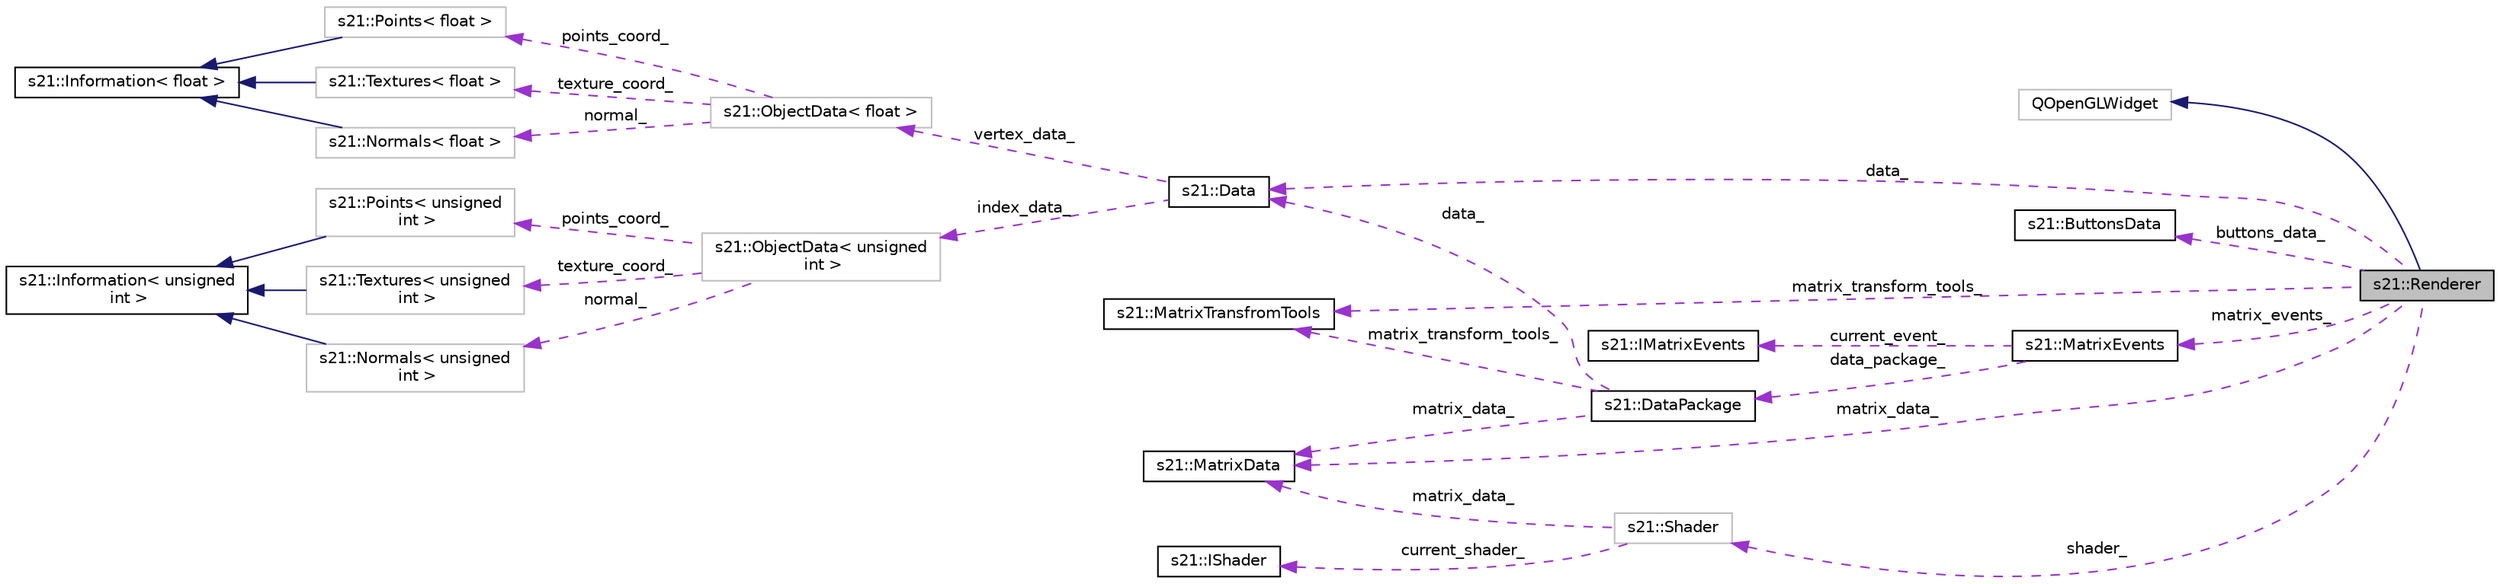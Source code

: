 digraph "s21::Renderer"
{
 // LATEX_PDF_SIZE
  edge [fontname="Helvetica",fontsize="10",labelfontname="Helvetica",labelfontsize="10"];
  node [fontname="Helvetica",fontsize="10",shape=record];
  rankdir="LR";
  Node1 [label="s21::Renderer",height=0.2,width=0.4,color="black", fillcolor="grey75", style="filled", fontcolor="black",tooltip="The class responsible for working with rendering."];
  Node2 -> Node1 [dir="back",color="midnightblue",fontsize="10",style="solid",fontname="Helvetica"];
  Node2 [label="QOpenGLWidget",height=0.2,width=0.4,color="grey75", fillcolor="white", style="filled",tooltip=" "];
  Node3 -> Node1 [dir="back",color="darkorchid3",fontsize="10",style="dashed",label=" data_" ,fontname="Helvetica"];
  Node3 [label="s21::Data",height=0.2,width=0.4,color="black", fillcolor="white", style="filled",URL="$classs21_1_1Data.html",tooltip="The class is a global storage that provides work with all the output of the parser."];
  Node4 -> Node3 [dir="back",color="darkorchid3",fontsize="10",style="dashed",label=" vertex_data_" ,fontname="Helvetica"];
  Node4 [label="s21::ObjectData\< float \>",height=0.2,width=0.4,color="grey75", fillcolor="white", style="filled",URL="$classs21_1_1ObjectData.html",tooltip=" "];
  Node5 -> Node4 [dir="back",color="darkorchid3",fontsize="10",style="dashed",label=" points_coord_" ,fontname="Helvetica"];
  Node5 [label="s21::Points\< float \>",height=0.2,width=0.4,color="grey75", fillcolor="white", style="filled",URL="$classs21_1_1Points.html",tooltip=" "];
  Node6 -> Node5 [dir="back",color="midnightblue",fontsize="10",style="solid",fontname="Helvetica"];
  Node6 [label="s21::Information\< float \>",height=0.2,width=0.4,color="black", fillcolor="white", style="filled",URL="$classs21_1_1Information.html",tooltip=" "];
  Node7 -> Node4 [dir="back",color="darkorchid3",fontsize="10",style="dashed",label=" texture_coord_" ,fontname="Helvetica"];
  Node7 [label="s21::Textures\< float \>",height=0.2,width=0.4,color="grey75", fillcolor="white", style="filled",URL="$classs21_1_1Textures.html",tooltip=" "];
  Node6 -> Node7 [dir="back",color="midnightblue",fontsize="10",style="solid",fontname="Helvetica"];
  Node8 -> Node4 [dir="back",color="darkorchid3",fontsize="10",style="dashed",label=" normal_" ,fontname="Helvetica"];
  Node8 [label="s21::Normals\< float \>",height=0.2,width=0.4,color="grey75", fillcolor="white", style="filled",URL="$classs21_1_1Normals.html",tooltip=" "];
  Node6 -> Node8 [dir="back",color="midnightblue",fontsize="10",style="solid",fontname="Helvetica"];
  Node9 -> Node3 [dir="back",color="darkorchid3",fontsize="10",style="dashed",label=" index_data_" ,fontname="Helvetica"];
  Node9 [label="s21::ObjectData\< unsigned\l int \>",height=0.2,width=0.4,color="grey75", fillcolor="white", style="filled",URL="$classs21_1_1ObjectData.html",tooltip=" "];
  Node10 -> Node9 [dir="back",color="darkorchid3",fontsize="10",style="dashed",label=" points_coord_" ,fontname="Helvetica"];
  Node10 [label="s21::Points\< unsigned\l int \>",height=0.2,width=0.4,color="grey75", fillcolor="white", style="filled",URL="$classs21_1_1Points.html",tooltip=" "];
  Node11 -> Node10 [dir="back",color="midnightblue",fontsize="10",style="solid",fontname="Helvetica"];
  Node11 [label="s21::Information\< unsigned\l int \>",height=0.2,width=0.4,color="black", fillcolor="white", style="filled",URL="$classs21_1_1Information.html",tooltip=" "];
  Node12 -> Node9 [dir="back",color="darkorchid3",fontsize="10",style="dashed",label=" texture_coord_" ,fontname="Helvetica"];
  Node12 [label="s21::Textures\< unsigned\l int \>",height=0.2,width=0.4,color="grey75", fillcolor="white", style="filled",URL="$classs21_1_1Textures.html",tooltip=" "];
  Node11 -> Node12 [dir="back",color="midnightblue",fontsize="10",style="solid",fontname="Helvetica"];
  Node13 -> Node9 [dir="back",color="darkorchid3",fontsize="10",style="dashed",label=" normal_" ,fontname="Helvetica"];
  Node13 [label="s21::Normals\< unsigned\l int \>",height=0.2,width=0.4,color="grey75", fillcolor="white", style="filled",URL="$classs21_1_1Normals.html",tooltip=" "];
  Node11 -> Node13 [dir="back",color="midnightblue",fontsize="10",style="solid",fontname="Helvetica"];
  Node14 -> Node1 [dir="back",color="darkorchid3",fontsize="10",style="dashed",label=" buttons_data_" ,fontname="Helvetica"];
  Node14 [label="s21::ButtonsData",height=0.2,width=0.4,color="black", fillcolor="white", style="filled",URL="$structs21_1_1ButtonsData.html",tooltip="Stores transformation data received from the user interface."];
  Node15 -> Node1 [dir="back",color="darkorchid3",fontsize="10",style="dashed",label=" matrix_transform_tools_" ,fontname="Helvetica"];
  Node15 [label="s21::MatrixTransfromTools",height=0.2,width=0.4,color="black", fillcolor="white", style="filled",URL="$structs21_1_1MatrixTransfromTools.html",tooltip="Stores matrix transformation data."];
  Node16 -> Node1 [dir="back",color="darkorchid3",fontsize="10",style="dashed",label=" matrix_data_" ,fontname="Helvetica"];
  Node16 [label="s21::MatrixData",height=0.2,width=0.4,color="black", fillcolor="white", style="filled",URL="$structs21_1_1MatrixData.html",tooltip="Stores matrix data."];
  Node17 -> Node1 [dir="back",color="darkorchid3",fontsize="10",style="dashed",label=" shader_" ,fontname="Helvetica"];
  Node17 [label="s21::Shader",height=0.2,width=0.4,color="grey75", fillcolor="white", style="filled",URL="$classs21_1_1Shader.html",tooltip=" "];
  Node18 -> Node17 [dir="back",color="darkorchid3",fontsize="10",style="dashed",label=" current_shader_" ,fontname="Helvetica"];
  Node18 [label="s21::IShader",height=0.2,width=0.4,color="black", fillcolor="white", style="filled",URL="$classs21_1_1IShader.html",tooltip="An interface that implements the Shader class."];
  Node16 -> Node17 [dir="back",color="darkorchid3",fontsize="10",style="dashed",label=" matrix_data_" ,fontname="Helvetica"];
  Node19 -> Node1 [dir="back",color="darkorchid3",fontsize="10",style="dashed",label=" matrix_events_" ,fontname="Helvetica"];
  Node19 [label="s21::MatrixEvents",height=0.2,width=0.4,color="black", fillcolor="white", style="filled",URL="$classs21_1_1MatrixEvents.html",tooltip="A class that processes mouse input."];
  Node20 -> Node19 [dir="back",color="darkorchid3",fontsize="10",style="dashed",label=" data_package_" ,fontname="Helvetica"];
  Node20 [label="s21::DataPackage",height=0.2,width=0.4,color="black", fillcolor="white", style="filled",URL="$structs21_1_1DataPackage.html",tooltip="In order not to violate the structure of the pattern, it was decided to transmit some data as a whole..."];
  Node3 -> Node20 [dir="back",color="darkorchid3",fontsize="10",style="dashed",label=" data_" ,fontname="Helvetica"];
  Node16 -> Node20 [dir="back",color="darkorchid3",fontsize="10",style="dashed",label=" matrix_data_" ,fontname="Helvetica"];
  Node15 -> Node20 [dir="back",color="darkorchid3",fontsize="10",style="dashed",label=" matrix_transform_tools_" ,fontname="Helvetica"];
  Node21 -> Node19 [dir="back",color="darkorchid3",fontsize="10",style="dashed",label=" current_event_" ,fontname="Helvetica"];
  Node21 [label="s21::IMatrixEvents",height=0.2,width=0.4,color="black", fillcolor="white", style="filled",URL="$classs21_1_1IMatrixEvents.html",tooltip="A class that processes mouse signals."];
}
